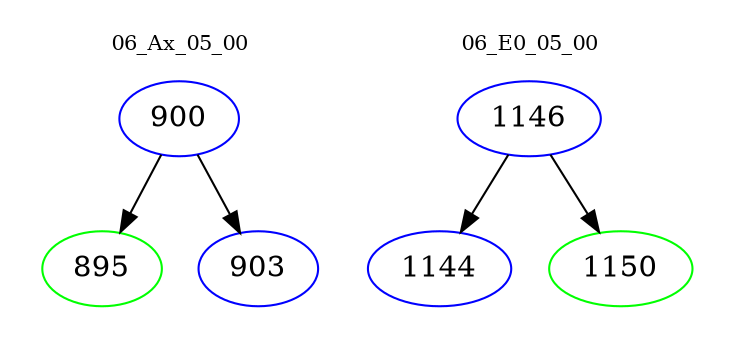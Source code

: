 digraph{
subgraph cluster_0 {
color = white
label = "06_Ax_05_00";
fontsize=10;
T0_900 [label="900", color="blue"]
T0_900 -> T0_895 [color="black"]
T0_895 [label="895", color="green"]
T0_900 -> T0_903 [color="black"]
T0_903 [label="903", color="blue"]
}
subgraph cluster_1 {
color = white
label = "06_E0_05_00";
fontsize=10;
T1_1146 [label="1146", color="blue"]
T1_1146 -> T1_1144 [color="black"]
T1_1144 [label="1144", color="blue"]
T1_1146 -> T1_1150 [color="black"]
T1_1150 [label="1150", color="green"]
}
}
